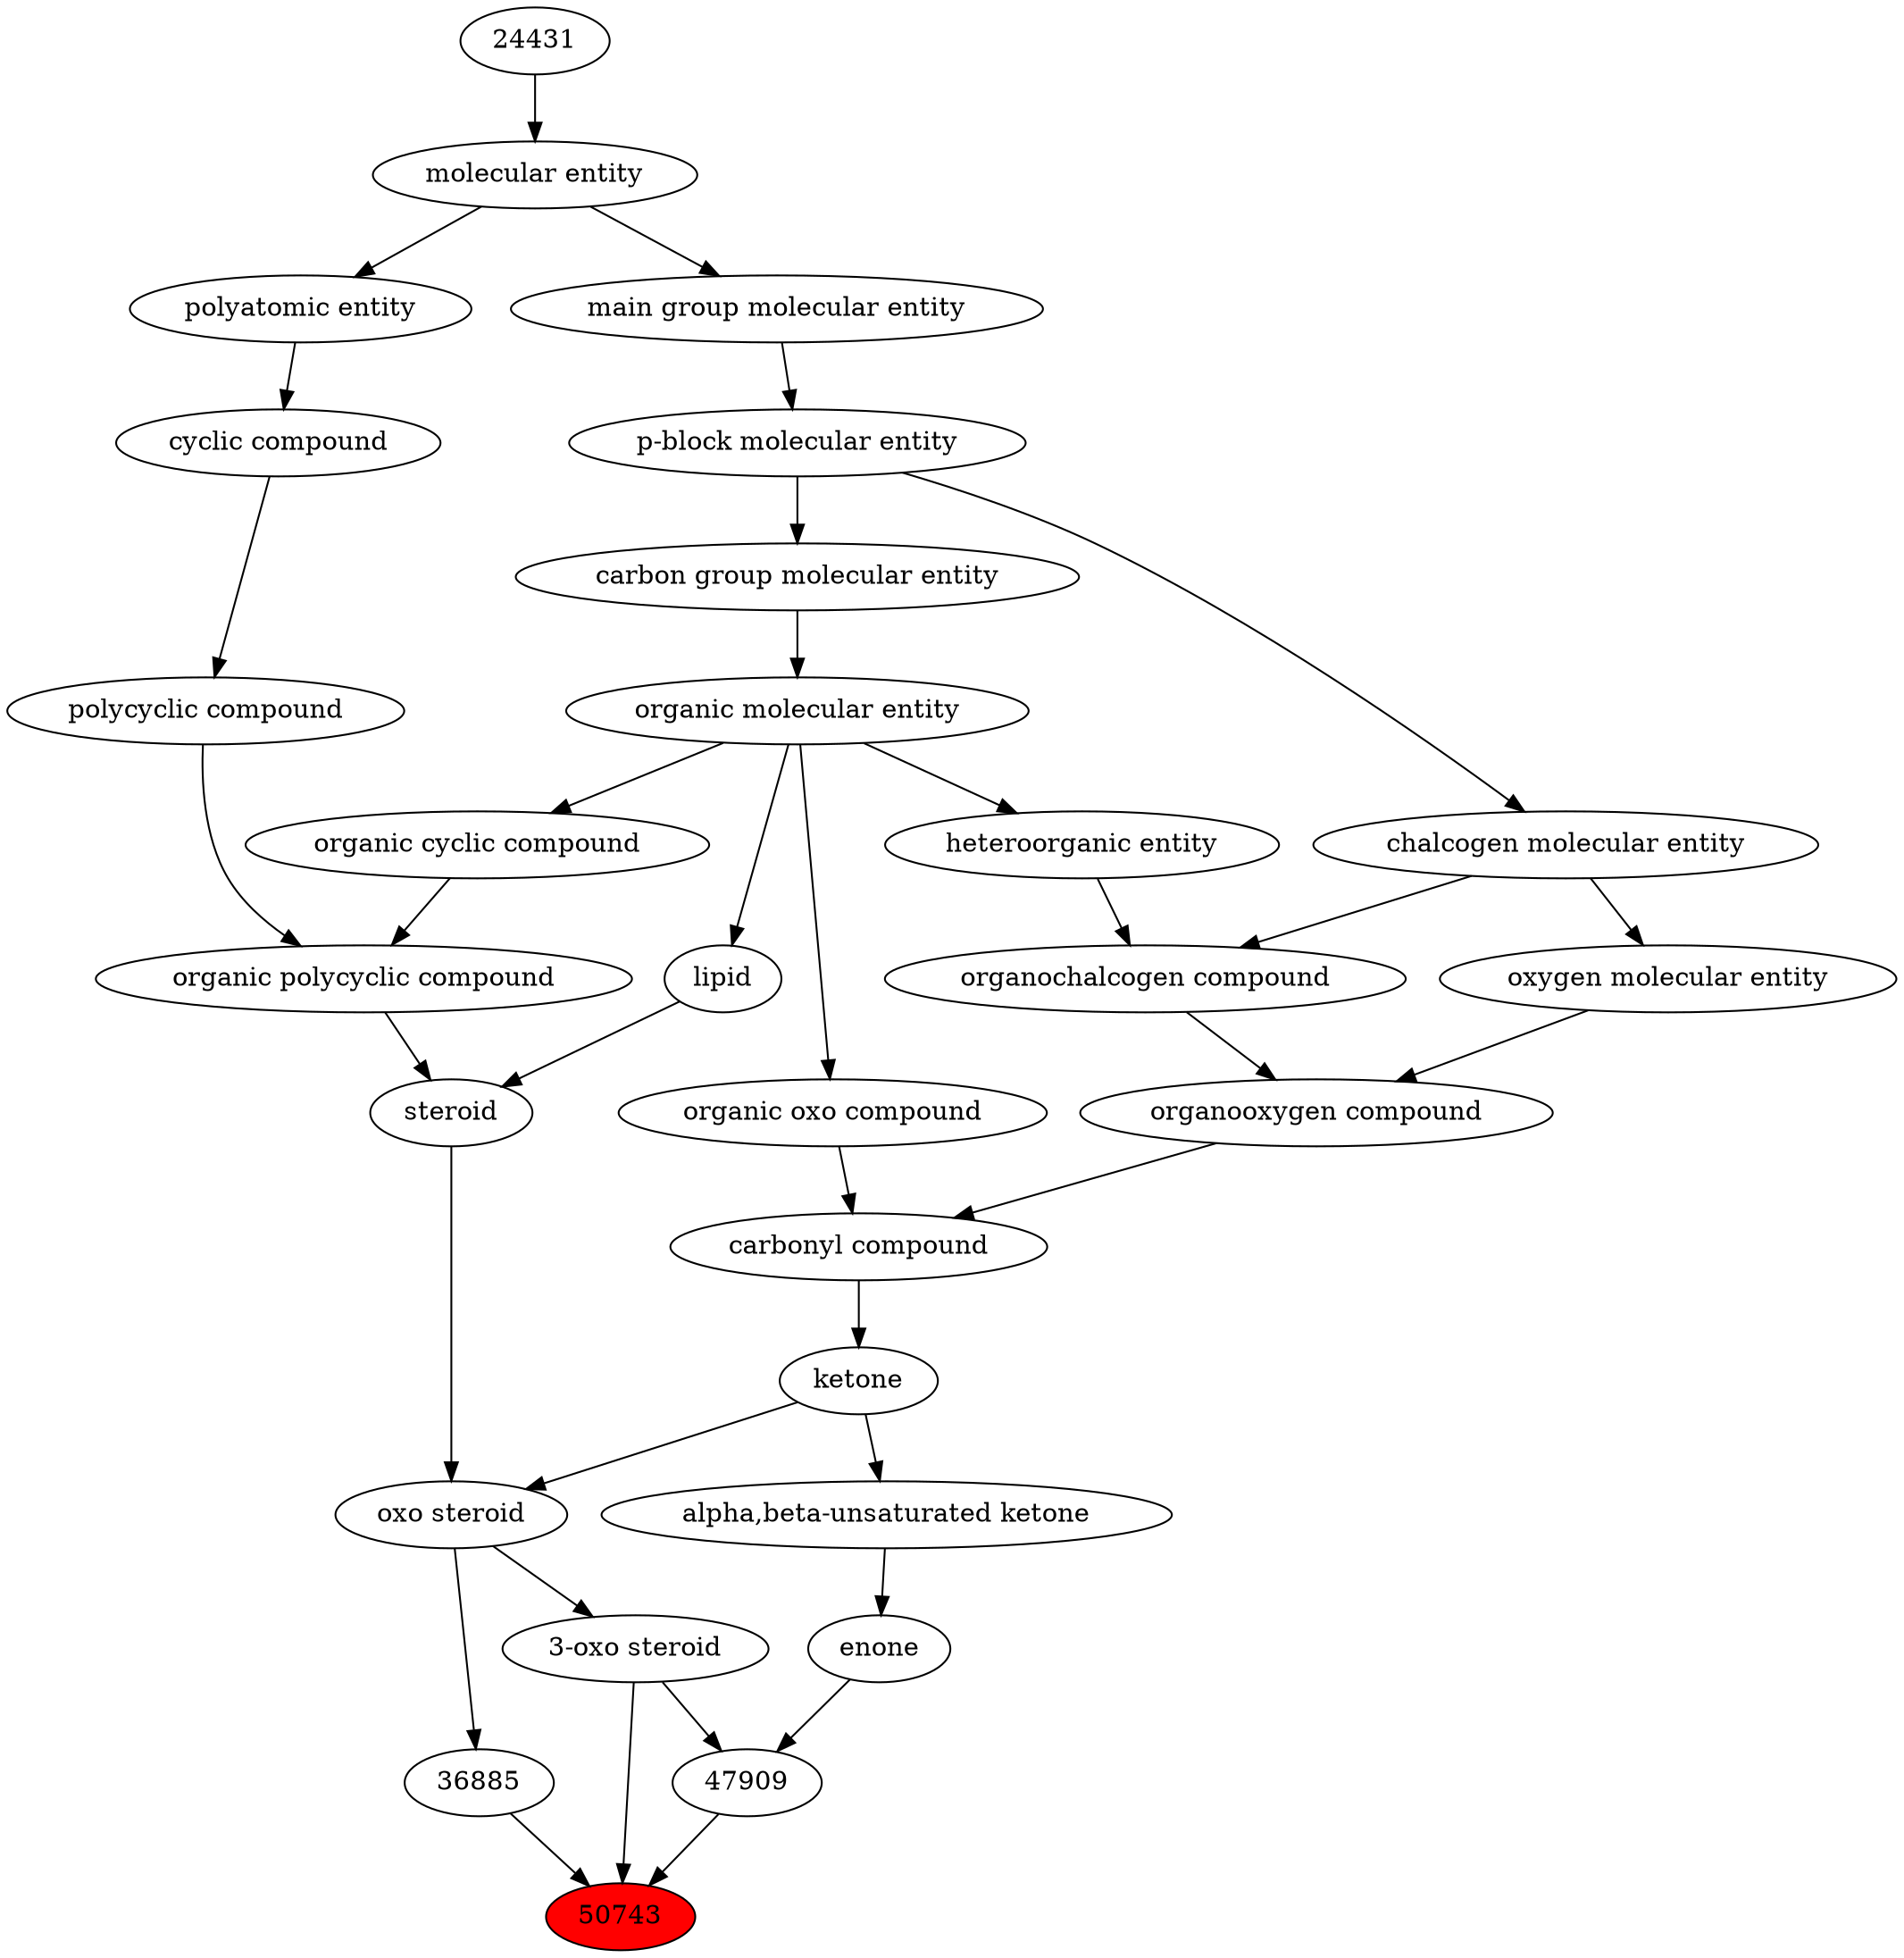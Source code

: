 digraph tree{ 
50743 [label="50743" fillcolor=red style=filled]
36885 -> 50743
47788 -> 50743
47909 -> 50743
36885 [label="36885"]
35789 -> 36885
47788 [label="3-oxo steroid"]
35789 -> 47788
47909 [label="47909"]
51689 -> 47909
47788 -> 47909
35789 [label="oxo steroid"]
17087 -> 35789
35341 -> 35789
51689 [label="enone"]
51721 -> 51689
17087 [label="ketone"]
36586 -> 17087
35341 [label="steroid"]
51958 -> 35341
18059 -> 35341
51721 [label="alpha,beta-unsaturated ketone"]
17087 -> 51721
36586 [label="carbonyl compound"]
36587 -> 36586
36963 -> 36586
51958 [label="organic polycyclic compound"]
33832 -> 51958
33635 -> 51958
18059 [label="lipid"]
50860 -> 18059
36587 [label="organic oxo compound"]
50860 -> 36587
36963 [label="organooxygen compound"]
36962 -> 36963
25806 -> 36963
33832 [label="organic cyclic compound"]
50860 -> 33832
33635 [label="polycyclic compound"]
33595 -> 33635
50860 [label="organic molecular entity"]
33582 -> 50860
36962 [label="organochalcogen compound"]
33285 -> 36962
33304 -> 36962
25806 [label="oxygen molecular entity"]
33304 -> 25806
33595 [label="cyclic compound"]
36357 -> 33595
33582 [label="carbon group molecular entity"]
33675 -> 33582
33285 [label="heteroorganic entity"]
50860 -> 33285
33304 [label="chalcogen molecular entity"]
33675 -> 33304
36357 [label="polyatomic entity"]
23367 -> 36357
33675 [label="p-block molecular entity"]
33579 -> 33675
23367 [label="molecular entity"]
24431 -> 23367
33579 [label="main group molecular entity"]
23367 -> 33579
24431 [label="24431"]
}